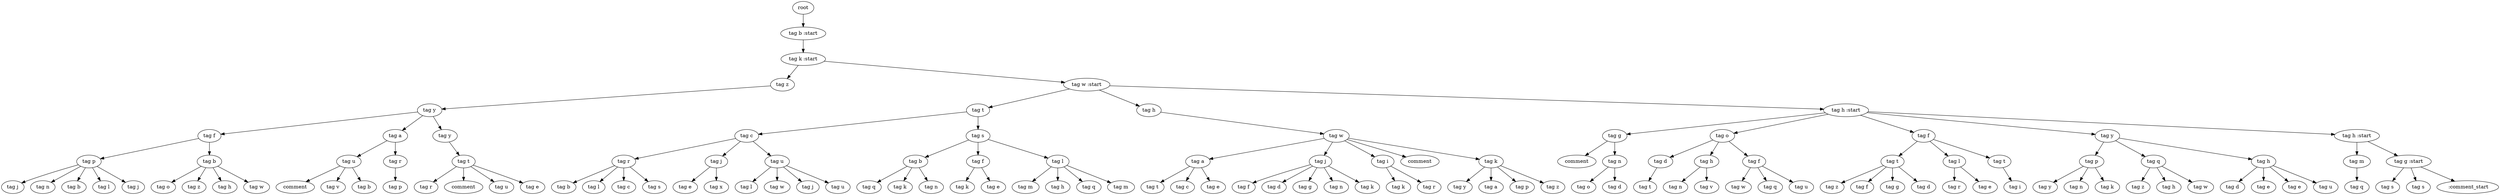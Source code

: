digraph Tree{
0[label="root"];
0->00
00[label="tag b :start"];
00->000
000[label="tag k :start"];
000->0000
0000[label="tag z"];
0000->00000
00000[label="tag y"];
00000->000000
000000[label="tag f"];
000000->0000000
0000000[label="tag p"];
0000000->00000000
00000000[label="tag j"];
0000000->00000001
00000001[label="tag n"];
0000000->00000002
00000002[label="tag b"];
0000000->00000003
00000003[label="tag l"];
0000000->00000004
00000004[label="tag j"];
000000->0000001
0000001[label="tag b"];
0000001->00000010
00000010[label="tag o"];
0000001->00000011
00000011[label="tag z"];
0000001->00000012
00000012[label="tag h"];
0000001->00000013
00000013[label="tag w"];
00000->000001
000001[label="tag a"];
000001->0000010
0000010[label="tag u"];
0000010->00000100
00000100[label="comment"];
0000010->00000101
00000101[label="tag v"];
0000010->00000102
00000102[label="tag b"];
000001->0000011
0000011[label="tag r"];
0000011->00000110
00000110[label="tag p"];
00000->000002
000002[label="tag y"];
000002->0000020
0000020[label="tag t"];
0000020->00000200
00000200[label="tag r"];
0000020->00000201
00000201[label="comment"];
0000020->00000202
00000202[label="tag u"];
0000020->00000203
00000203[label="tag e"];
000->0001
0001[label="tag w :start"];
0001->00010
00010[label="tag t"];
00010->000100
000100[label="tag c"];
000100->0001000
0001000[label="tag r"];
0001000->00010000
00010000[label="tag b"];
0001000->00010001
00010001[label="tag l"];
0001000->00010002
00010002[label="tag c"];
0001000->00010003
00010003[label="tag s"];
000100->0001001
0001001[label="tag j"];
0001001->00010010
00010010[label="tag e"];
0001001->00010011
00010011[label="tag x"];
000100->0001002
0001002[label="tag u"];
0001002->00010020
00010020[label="tag l"];
0001002->00010021
00010021[label="tag w"];
0001002->00010022
00010022[label="tag j"];
0001002->00010023
00010023[label="tag u"];
00010->000101
000101[label="tag s"];
000101->0001010
0001010[label="tag b"];
0001010->00010100
00010100[label="tag q"];
0001010->00010101
00010101[label="tag k"];
0001010->00010102
00010102[label="tag n"];
000101->0001011
0001011[label="tag f"];
0001011->00010110
00010110[label="tag k"];
0001011->00010111
00010111[label="tag e"];
000101->0001012
0001012[label="tag l"];
0001012->00010120
00010120[label="tag m"];
0001012->00010121
00010121[label="tag h"];
0001012->00010122
00010122[label="tag q"];
0001012->00010123
00010123[label="tag m"];
0001->00011
00011[label="tag h"];
00011->000110
000110[label="tag w"];
000110->0001100
0001100[label="tag a"];
0001100->00011000
00011000[label="tag t"];
0001100->00011001
00011001[label="tag c"];
0001100->00011002
00011002[label="tag e"];
000110->0001101
0001101[label="tag j"];
0001101->00011010
00011010[label="tag f"];
0001101->00011011
00011011[label="tag d"];
0001101->00011012
00011012[label="tag g"];
0001101->00011013
00011013[label="tag n"];
0001101->00011014
00011014[label="tag k"];
000110->0001102
0001102[label="tag i"];
0001102->00011020
00011020[label="tag k"];
0001102->00011021
00011021[label="tag r"];
000110->0001103
0001103[label="comment"];
000110->0001104
0001104[label="tag k"];
0001104->00011040
00011040[label="tag y"];
0001104->00011041
00011041[label="tag a"];
0001104->00011042
00011042[label="tag p"];
0001104->00011043
00011043[label="tag z"];
0001->00012
00012[label="tag h :start"];
00012->000120
000120[label="tag g"];
000120->0001200
0001200[label="comment"];
000120->0001201
0001201[label="tag n"];
0001201->00012010
00012010[label="tag o"];
0001201->00012011
00012011[label="tag d"];
00012->000121
000121[label="tag o"];
000121->0001210
0001210[label="tag d"];
0001210->00012100
00012100[label="tag t"];
000121->0001211
0001211[label="tag h"];
0001211->00012110
00012110[label="tag n"];
0001211->00012111
00012111[label="tag v"];
000121->0001212
0001212[label="tag f"];
0001212->00012120
00012120[label="tag w"];
0001212->00012121
00012121[label="tag q"];
0001212->00012122
00012122[label="tag u"];
00012->000122
000122[label="tag f"];
000122->0001220
0001220[label="tag t"];
0001220->00012200
00012200[label="tag z"];
0001220->00012201
00012201[label="tag f"];
0001220->00012202
00012202[label="tag g"];
0001220->00012203
00012203[label="tag d"];
000122->0001221
0001221[label="tag l"];
0001221->00012210
00012210[label="tag r"];
0001221->00012211
00012211[label="tag e"];
000122->0001222
0001222[label="tag t"];
0001222->00012220
00012220[label="tag i"];
00012->000123
000123[label="tag y"];
000123->0001230
0001230[label="tag p"];
0001230->00012300
00012300[label="tag y"];
0001230->00012301
00012301[label="tag n"];
0001230->00012302
00012302[label="tag k"];
000123->0001231
0001231[label="tag q"];
0001231->00012310
00012310[label="tag z"];
0001231->00012311
00012311[label="tag h"];
0001231->00012312
00012312[label="tag w"];
000123->0001232
0001232[label="tag h"];
0001232->00012320
00012320[label="tag d"];
0001232->00012321
00012321[label="tag e"];
0001232->00012322
00012322[label="tag e"];
0001232->00012323
00012323[label="tag u"];
00012->000124
000124[label="tag h :start"];
000124->0001240
0001240[label="tag m"];
0001240->00012400
00012400[label="tag q"];
000124->0001241
0001241[label="tag g :start"];
0001241->00012410
00012410[label="tag s"];
0001241->00012411
00012411[label="tag s"];
0001241->00012412
00012412[label=" :comment_start"];
}
